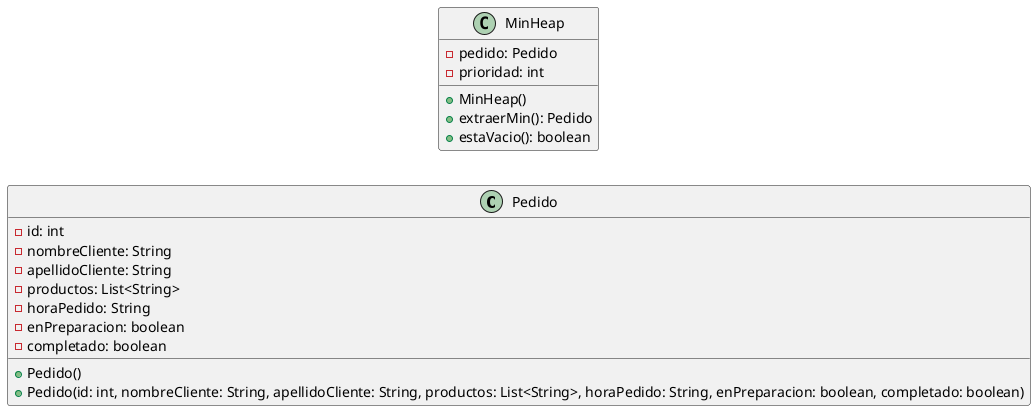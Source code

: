 @startuml

left to right direction

class Pedido{
    - id: int
    - nombreCliente: String
    - apellidoCliente: String
    - productos: List<String>
    - horaPedido: String
    - enPreparacion: boolean
    - completado: boolean
    + Pedido()
    + Pedido(id: int, nombreCliente: String, apellidoCliente: String, productos: List<String>, horaPedido: String, enPreparacion: boolean, completado: boolean)
}

class MinHeap{
    - pedido: Pedido
    - prioridad: int
    + MinHeap()
    + extraerMin(): Pedido
    + estaVacio(): boolean
}

@enduml